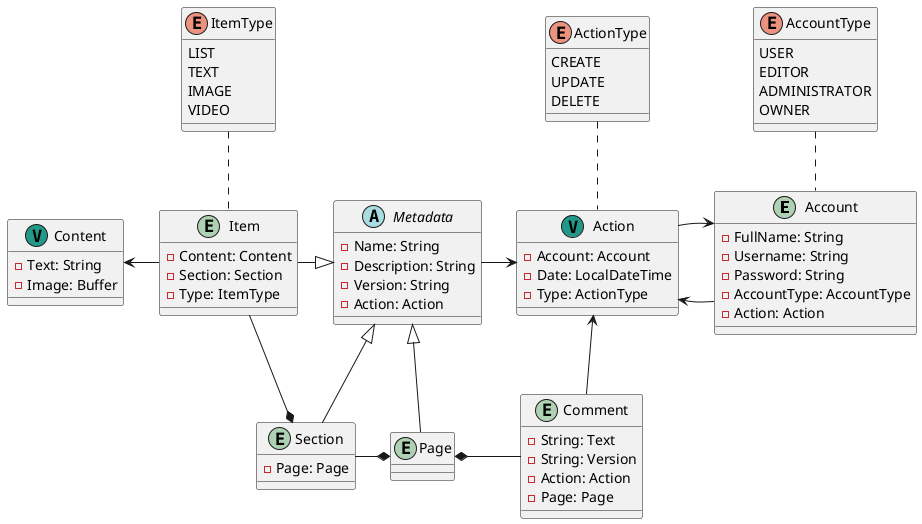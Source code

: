 @startuml
'https://plantuml.com/class-diagram'

entity Account
{
    - FullName: String
    - Username: String
    - Password: String
    - AccountType: AccountType
    - Action: Action
}

enum AccountType
{
    USER
    EDITOR
    ADMINISTRATOR
    OWNER
}

entity Action <<(V, #229988)>>
{
    - Account: Account
    - Date: LocalDateTime
    - Type: ActionType
}

enum ActionType
{
    CREATE
    UPDATE
    DELETE
}

abstract class Metadata
{
    - Name: String
    - Description: String
    - Version: String
    - Action: Action
}

entity Page
{

}

entity Section
{
    - Page: Page
}

entity Item
{
    - Content: Content
    - Section: Section
    - Type: ItemType
}

enum ItemType
{
    LIST
    TEXT
    IMAGE
    VIDEO
}

entity Content <<(V, #229988)>>
{
    - Text: String
    - Image: Buffer
}

entity Comment
{
    - String: Text
    - String: Version
    - Action: Action
    - Page: Page
}

Account .up. AccountType
Account -left-> Action

Action -right-> Account
Action .up. ActionType

Metadata -right-> Action

Comment -up-> Action
Comment -left-* Page

Page -up-|> Metadata

Section -up-|> Metadata
Section -right-* Page

Item -right-|> Metadata
Item -down-* Section
Item -left-> Content
Item .up. ItemType


@enduml